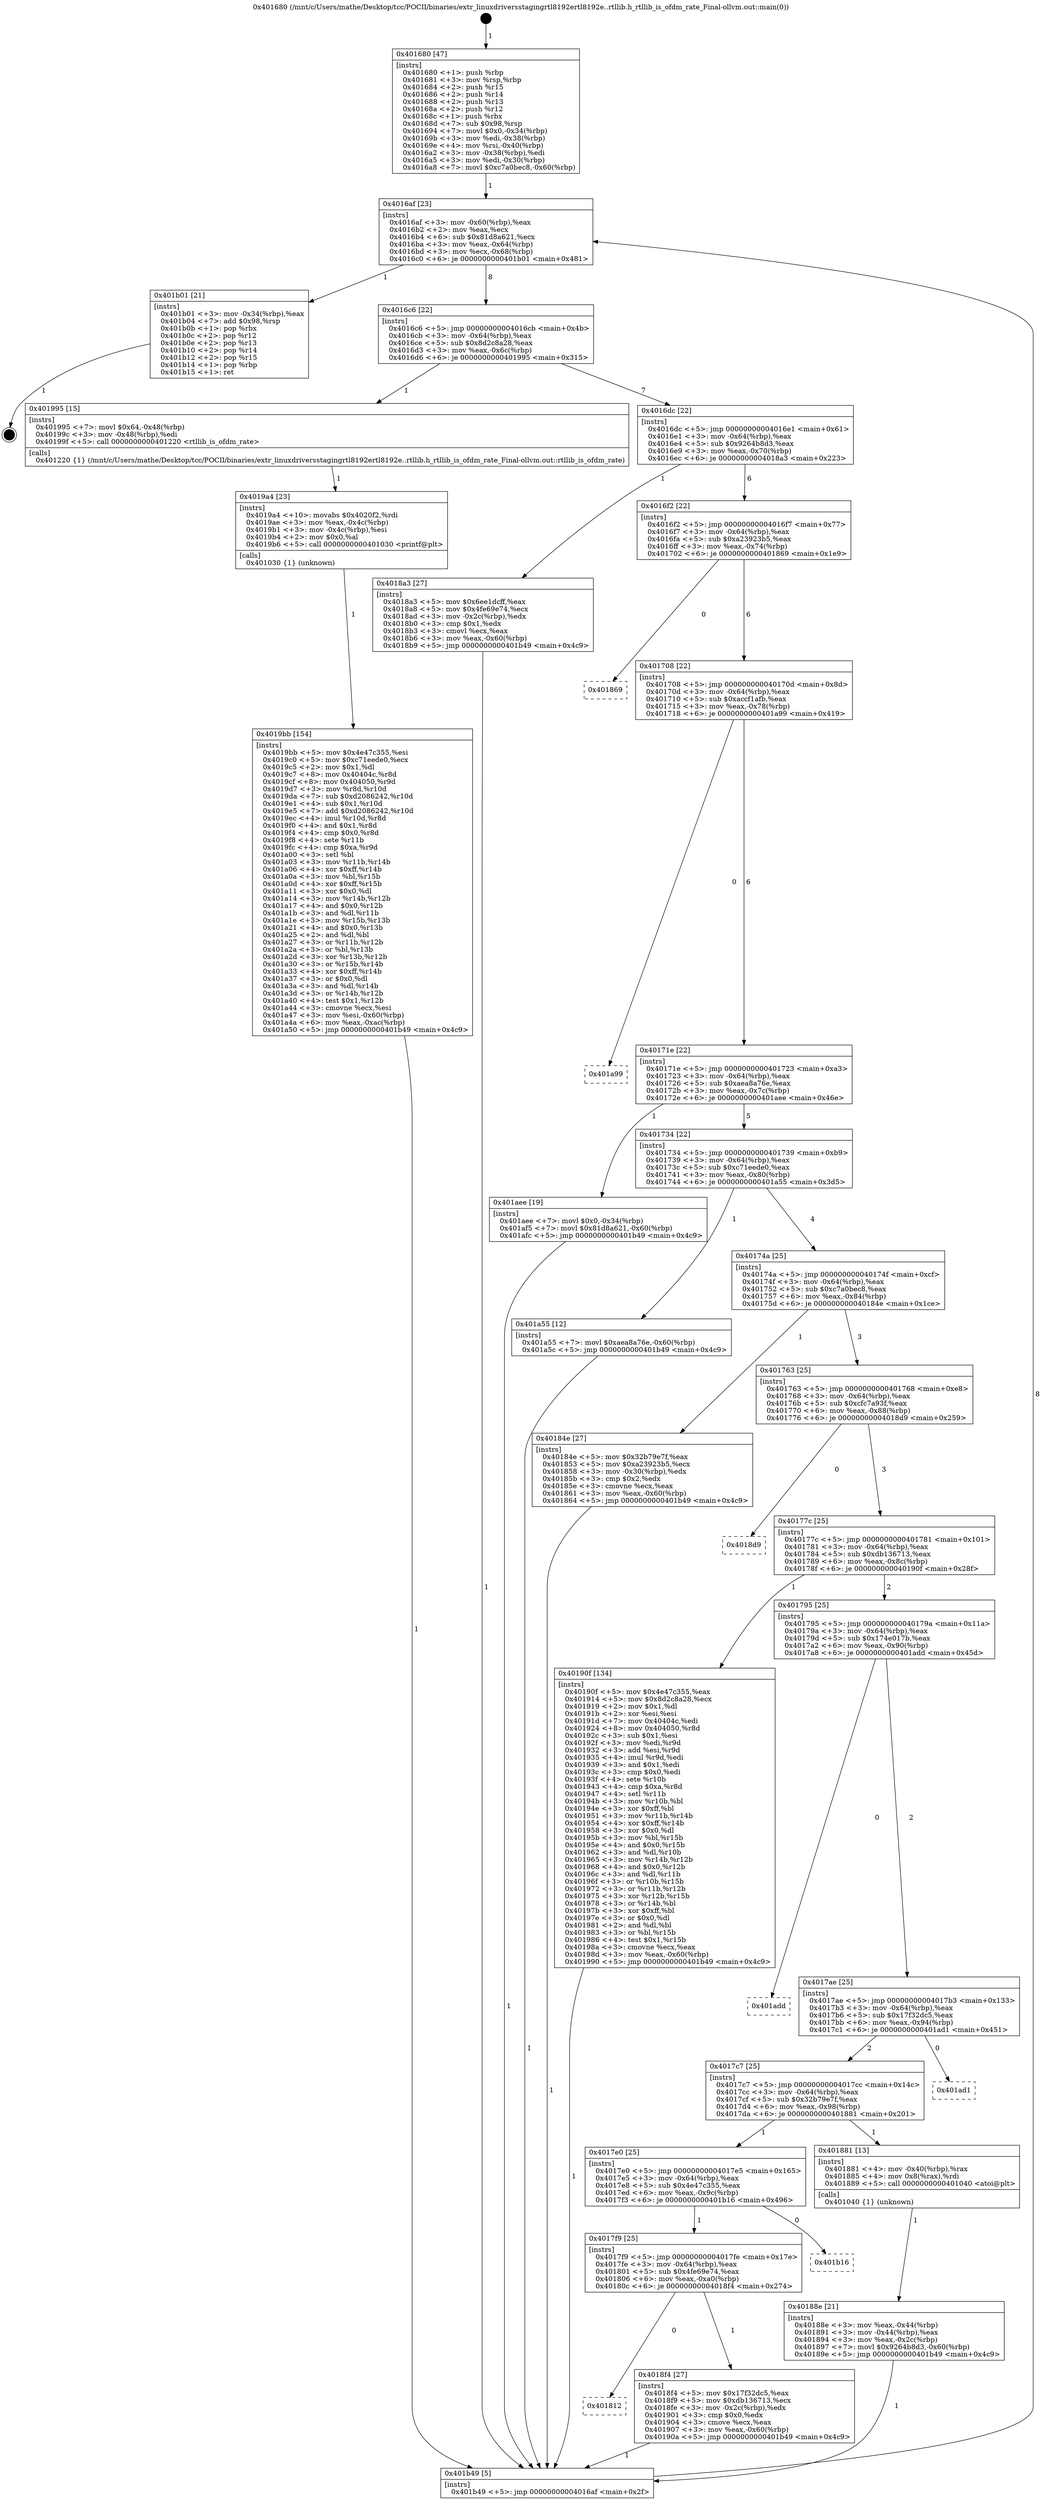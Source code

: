 digraph "0x401680" {
  label = "0x401680 (/mnt/c/Users/mathe/Desktop/tcc/POCII/binaries/extr_linuxdriversstagingrtl8192ertl8192e..rtllib.h_rtllib_is_ofdm_rate_Final-ollvm.out::main(0))"
  labelloc = "t"
  node[shape=record]

  Entry [label="",width=0.3,height=0.3,shape=circle,fillcolor=black,style=filled]
  "0x4016af" [label="{
     0x4016af [23]\l
     | [instrs]\l
     &nbsp;&nbsp;0x4016af \<+3\>: mov -0x60(%rbp),%eax\l
     &nbsp;&nbsp;0x4016b2 \<+2\>: mov %eax,%ecx\l
     &nbsp;&nbsp;0x4016b4 \<+6\>: sub $0x81d8a621,%ecx\l
     &nbsp;&nbsp;0x4016ba \<+3\>: mov %eax,-0x64(%rbp)\l
     &nbsp;&nbsp;0x4016bd \<+3\>: mov %ecx,-0x68(%rbp)\l
     &nbsp;&nbsp;0x4016c0 \<+6\>: je 0000000000401b01 \<main+0x481\>\l
  }"]
  "0x401b01" [label="{
     0x401b01 [21]\l
     | [instrs]\l
     &nbsp;&nbsp;0x401b01 \<+3\>: mov -0x34(%rbp),%eax\l
     &nbsp;&nbsp;0x401b04 \<+7\>: add $0x98,%rsp\l
     &nbsp;&nbsp;0x401b0b \<+1\>: pop %rbx\l
     &nbsp;&nbsp;0x401b0c \<+2\>: pop %r12\l
     &nbsp;&nbsp;0x401b0e \<+2\>: pop %r13\l
     &nbsp;&nbsp;0x401b10 \<+2\>: pop %r14\l
     &nbsp;&nbsp;0x401b12 \<+2\>: pop %r15\l
     &nbsp;&nbsp;0x401b14 \<+1\>: pop %rbp\l
     &nbsp;&nbsp;0x401b15 \<+1\>: ret\l
  }"]
  "0x4016c6" [label="{
     0x4016c6 [22]\l
     | [instrs]\l
     &nbsp;&nbsp;0x4016c6 \<+5\>: jmp 00000000004016cb \<main+0x4b\>\l
     &nbsp;&nbsp;0x4016cb \<+3\>: mov -0x64(%rbp),%eax\l
     &nbsp;&nbsp;0x4016ce \<+5\>: sub $0x8d2c8a28,%eax\l
     &nbsp;&nbsp;0x4016d3 \<+3\>: mov %eax,-0x6c(%rbp)\l
     &nbsp;&nbsp;0x4016d6 \<+6\>: je 0000000000401995 \<main+0x315\>\l
  }"]
  Exit [label="",width=0.3,height=0.3,shape=circle,fillcolor=black,style=filled,peripheries=2]
  "0x401995" [label="{
     0x401995 [15]\l
     | [instrs]\l
     &nbsp;&nbsp;0x401995 \<+7\>: movl $0x64,-0x48(%rbp)\l
     &nbsp;&nbsp;0x40199c \<+3\>: mov -0x48(%rbp),%edi\l
     &nbsp;&nbsp;0x40199f \<+5\>: call 0000000000401220 \<rtllib_is_ofdm_rate\>\l
     | [calls]\l
     &nbsp;&nbsp;0x401220 \{1\} (/mnt/c/Users/mathe/Desktop/tcc/POCII/binaries/extr_linuxdriversstagingrtl8192ertl8192e..rtllib.h_rtllib_is_ofdm_rate_Final-ollvm.out::rtllib_is_ofdm_rate)\l
  }"]
  "0x4016dc" [label="{
     0x4016dc [22]\l
     | [instrs]\l
     &nbsp;&nbsp;0x4016dc \<+5\>: jmp 00000000004016e1 \<main+0x61\>\l
     &nbsp;&nbsp;0x4016e1 \<+3\>: mov -0x64(%rbp),%eax\l
     &nbsp;&nbsp;0x4016e4 \<+5\>: sub $0x9264b8d3,%eax\l
     &nbsp;&nbsp;0x4016e9 \<+3\>: mov %eax,-0x70(%rbp)\l
     &nbsp;&nbsp;0x4016ec \<+6\>: je 00000000004018a3 \<main+0x223\>\l
  }"]
  "0x4019bb" [label="{
     0x4019bb [154]\l
     | [instrs]\l
     &nbsp;&nbsp;0x4019bb \<+5\>: mov $0x4e47c355,%esi\l
     &nbsp;&nbsp;0x4019c0 \<+5\>: mov $0xc71eede0,%ecx\l
     &nbsp;&nbsp;0x4019c5 \<+2\>: mov $0x1,%dl\l
     &nbsp;&nbsp;0x4019c7 \<+8\>: mov 0x40404c,%r8d\l
     &nbsp;&nbsp;0x4019cf \<+8\>: mov 0x404050,%r9d\l
     &nbsp;&nbsp;0x4019d7 \<+3\>: mov %r8d,%r10d\l
     &nbsp;&nbsp;0x4019da \<+7\>: sub $0xd2086242,%r10d\l
     &nbsp;&nbsp;0x4019e1 \<+4\>: sub $0x1,%r10d\l
     &nbsp;&nbsp;0x4019e5 \<+7\>: add $0xd2086242,%r10d\l
     &nbsp;&nbsp;0x4019ec \<+4\>: imul %r10d,%r8d\l
     &nbsp;&nbsp;0x4019f0 \<+4\>: and $0x1,%r8d\l
     &nbsp;&nbsp;0x4019f4 \<+4\>: cmp $0x0,%r8d\l
     &nbsp;&nbsp;0x4019f8 \<+4\>: sete %r11b\l
     &nbsp;&nbsp;0x4019fc \<+4\>: cmp $0xa,%r9d\l
     &nbsp;&nbsp;0x401a00 \<+3\>: setl %bl\l
     &nbsp;&nbsp;0x401a03 \<+3\>: mov %r11b,%r14b\l
     &nbsp;&nbsp;0x401a06 \<+4\>: xor $0xff,%r14b\l
     &nbsp;&nbsp;0x401a0a \<+3\>: mov %bl,%r15b\l
     &nbsp;&nbsp;0x401a0d \<+4\>: xor $0xff,%r15b\l
     &nbsp;&nbsp;0x401a11 \<+3\>: xor $0x0,%dl\l
     &nbsp;&nbsp;0x401a14 \<+3\>: mov %r14b,%r12b\l
     &nbsp;&nbsp;0x401a17 \<+4\>: and $0x0,%r12b\l
     &nbsp;&nbsp;0x401a1b \<+3\>: and %dl,%r11b\l
     &nbsp;&nbsp;0x401a1e \<+3\>: mov %r15b,%r13b\l
     &nbsp;&nbsp;0x401a21 \<+4\>: and $0x0,%r13b\l
     &nbsp;&nbsp;0x401a25 \<+2\>: and %dl,%bl\l
     &nbsp;&nbsp;0x401a27 \<+3\>: or %r11b,%r12b\l
     &nbsp;&nbsp;0x401a2a \<+3\>: or %bl,%r13b\l
     &nbsp;&nbsp;0x401a2d \<+3\>: xor %r13b,%r12b\l
     &nbsp;&nbsp;0x401a30 \<+3\>: or %r15b,%r14b\l
     &nbsp;&nbsp;0x401a33 \<+4\>: xor $0xff,%r14b\l
     &nbsp;&nbsp;0x401a37 \<+3\>: or $0x0,%dl\l
     &nbsp;&nbsp;0x401a3a \<+3\>: and %dl,%r14b\l
     &nbsp;&nbsp;0x401a3d \<+3\>: or %r14b,%r12b\l
     &nbsp;&nbsp;0x401a40 \<+4\>: test $0x1,%r12b\l
     &nbsp;&nbsp;0x401a44 \<+3\>: cmovne %ecx,%esi\l
     &nbsp;&nbsp;0x401a47 \<+3\>: mov %esi,-0x60(%rbp)\l
     &nbsp;&nbsp;0x401a4a \<+6\>: mov %eax,-0xac(%rbp)\l
     &nbsp;&nbsp;0x401a50 \<+5\>: jmp 0000000000401b49 \<main+0x4c9\>\l
  }"]
  "0x4018a3" [label="{
     0x4018a3 [27]\l
     | [instrs]\l
     &nbsp;&nbsp;0x4018a3 \<+5\>: mov $0x6ee1dcff,%eax\l
     &nbsp;&nbsp;0x4018a8 \<+5\>: mov $0x4fe69e74,%ecx\l
     &nbsp;&nbsp;0x4018ad \<+3\>: mov -0x2c(%rbp),%edx\l
     &nbsp;&nbsp;0x4018b0 \<+3\>: cmp $0x1,%edx\l
     &nbsp;&nbsp;0x4018b3 \<+3\>: cmovl %ecx,%eax\l
     &nbsp;&nbsp;0x4018b6 \<+3\>: mov %eax,-0x60(%rbp)\l
     &nbsp;&nbsp;0x4018b9 \<+5\>: jmp 0000000000401b49 \<main+0x4c9\>\l
  }"]
  "0x4016f2" [label="{
     0x4016f2 [22]\l
     | [instrs]\l
     &nbsp;&nbsp;0x4016f2 \<+5\>: jmp 00000000004016f7 \<main+0x77\>\l
     &nbsp;&nbsp;0x4016f7 \<+3\>: mov -0x64(%rbp),%eax\l
     &nbsp;&nbsp;0x4016fa \<+5\>: sub $0xa23923b5,%eax\l
     &nbsp;&nbsp;0x4016ff \<+3\>: mov %eax,-0x74(%rbp)\l
     &nbsp;&nbsp;0x401702 \<+6\>: je 0000000000401869 \<main+0x1e9\>\l
  }"]
  "0x4019a4" [label="{
     0x4019a4 [23]\l
     | [instrs]\l
     &nbsp;&nbsp;0x4019a4 \<+10\>: movabs $0x4020f2,%rdi\l
     &nbsp;&nbsp;0x4019ae \<+3\>: mov %eax,-0x4c(%rbp)\l
     &nbsp;&nbsp;0x4019b1 \<+3\>: mov -0x4c(%rbp),%esi\l
     &nbsp;&nbsp;0x4019b4 \<+2\>: mov $0x0,%al\l
     &nbsp;&nbsp;0x4019b6 \<+5\>: call 0000000000401030 \<printf@plt\>\l
     | [calls]\l
     &nbsp;&nbsp;0x401030 \{1\} (unknown)\l
  }"]
  "0x401869" [label="{
     0x401869\l
  }", style=dashed]
  "0x401708" [label="{
     0x401708 [22]\l
     | [instrs]\l
     &nbsp;&nbsp;0x401708 \<+5\>: jmp 000000000040170d \<main+0x8d\>\l
     &nbsp;&nbsp;0x40170d \<+3\>: mov -0x64(%rbp),%eax\l
     &nbsp;&nbsp;0x401710 \<+5\>: sub $0xaccf1afb,%eax\l
     &nbsp;&nbsp;0x401715 \<+3\>: mov %eax,-0x78(%rbp)\l
     &nbsp;&nbsp;0x401718 \<+6\>: je 0000000000401a99 \<main+0x419\>\l
  }"]
  "0x401812" [label="{
     0x401812\l
  }", style=dashed]
  "0x401a99" [label="{
     0x401a99\l
  }", style=dashed]
  "0x40171e" [label="{
     0x40171e [22]\l
     | [instrs]\l
     &nbsp;&nbsp;0x40171e \<+5\>: jmp 0000000000401723 \<main+0xa3\>\l
     &nbsp;&nbsp;0x401723 \<+3\>: mov -0x64(%rbp),%eax\l
     &nbsp;&nbsp;0x401726 \<+5\>: sub $0xaea8a76e,%eax\l
     &nbsp;&nbsp;0x40172b \<+3\>: mov %eax,-0x7c(%rbp)\l
     &nbsp;&nbsp;0x40172e \<+6\>: je 0000000000401aee \<main+0x46e\>\l
  }"]
  "0x4018f4" [label="{
     0x4018f4 [27]\l
     | [instrs]\l
     &nbsp;&nbsp;0x4018f4 \<+5\>: mov $0x17f32dc5,%eax\l
     &nbsp;&nbsp;0x4018f9 \<+5\>: mov $0xdb136713,%ecx\l
     &nbsp;&nbsp;0x4018fe \<+3\>: mov -0x2c(%rbp),%edx\l
     &nbsp;&nbsp;0x401901 \<+3\>: cmp $0x0,%edx\l
     &nbsp;&nbsp;0x401904 \<+3\>: cmove %ecx,%eax\l
     &nbsp;&nbsp;0x401907 \<+3\>: mov %eax,-0x60(%rbp)\l
     &nbsp;&nbsp;0x40190a \<+5\>: jmp 0000000000401b49 \<main+0x4c9\>\l
  }"]
  "0x401aee" [label="{
     0x401aee [19]\l
     | [instrs]\l
     &nbsp;&nbsp;0x401aee \<+7\>: movl $0x0,-0x34(%rbp)\l
     &nbsp;&nbsp;0x401af5 \<+7\>: movl $0x81d8a621,-0x60(%rbp)\l
     &nbsp;&nbsp;0x401afc \<+5\>: jmp 0000000000401b49 \<main+0x4c9\>\l
  }"]
  "0x401734" [label="{
     0x401734 [22]\l
     | [instrs]\l
     &nbsp;&nbsp;0x401734 \<+5\>: jmp 0000000000401739 \<main+0xb9\>\l
     &nbsp;&nbsp;0x401739 \<+3\>: mov -0x64(%rbp),%eax\l
     &nbsp;&nbsp;0x40173c \<+5\>: sub $0xc71eede0,%eax\l
     &nbsp;&nbsp;0x401741 \<+3\>: mov %eax,-0x80(%rbp)\l
     &nbsp;&nbsp;0x401744 \<+6\>: je 0000000000401a55 \<main+0x3d5\>\l
  }"]
  "0x4017f9" [label="{
     0x4017f9 [25]\l
     | [instrs]\l
     &nbsp;&nbsp;0x4017f9 \<+5\>: jmp 00000000004017fe \<main+0x17e\>\l
     &nbsp;&nbsp;0x4017fe \<+3\>: mov -0x64(%rbp),%eax\l
     &nbsp;&nbsp;0x401801 \<+5\>: sub $0x4fe69e74,%eax\l
     &nbsp;&nbsp;0x401806 \<+6\>: mov %eax,-0xa0(%rbp)\l
     &nbsp;&nbsp;0x40180c \<+6\>: je 00000000004018f4 \<main+0x274\>\l
  }"]
  "0x401a55" [label="{
     0x401a55 [12]\l
     | [instrs]\l
     &nbsp;&nbsp;0x401a55 \<+7\>: movl $0xaea8a76e,-0x60(%rbp)\l
     &nbsp;&nbsp;0x401a5c \<+5\>: jmp 0000000000401b49 \<main+0x4c9\>\l
  }"]
  "0x40174a" [label="{
     0x40174a [25]\l
     | [instrs]\l
     &nbsp;&nbsp;0x40174a \<+5\>: jmp 000000000040174f \<main+0xcf\>\l
     &nbsp;&nbsp;0x40174f \<+3\>: mov -0x64(%rbp),%eax\l
     &nbsp;&nbsp;0x401752 \<+5\>: sub $0xc7a0bec8,%eax\l
     &nbsp;&nbsp;0x401757 \<+6\>: mov %eax,-0x84(%rbp)\l
     &nbsp;&nbsp;0x40175d \<+6\>: je 000000000040184e \<main+0x1ce\>\l
  }"]
  "0x401b16" [label="{
     0x401b16\l
  }", style=dashed]
  "0x40184e" [label="{
     0x40184e [27]\l
     | [instrs]\l
     &nbsp;&nbsp;0x40184e \<+5\>: mov $0x32b79e7f,%eax\l
     &nbsp;&nbsp;0x401853 \<+5\>: mov $0xa23923b5,%ecx\l
     &nbsp;&nbsp;0x401858 \<+3\>: mov -0x30(%rbp),%edx\l
     &nbsp;&nbsp;0x40185b \<+3\>: cmp $0x2,%edx\l
     &nbsp;&nbsp;0x40185e \<+3\>: cmovne %ecx,%eax\l
     &nbsp;&nbsp;0x401861 \<+3\>: mov %eax,-0x60(%rbp)\l
     &nbsp;&nbsp;0x401864 \<+5\>: jmp 0000000000401b49 \<main+0x4c9\>\l
  }"]
  "0x401763" [label="{
     0x401763 [25]\l
     | [instrs]\l
     &nbsp;&nbsp;0x401763 \<+5\>: jmp 0000000000401768 \<main+0xe8\>\l
     &nbsp;&nbsp;0x401768 \<+3\>: mov -0x64(%rbp),%eax\l
     &nbsp;&nbsp;0x40176b \<+5\>: sub $0xcfc7a93f,%eax\l
     &nbsp;&nbsp;0x401770 \<+6\>: mov %eax,-0x88(%rbp)\l
     &nbsp;&nbsp;0x401776 \<+6\>: je 00000000004018d9 \<main+0x259\>\l
  }"]
  "0x401b49" [label="{
     0x401b49 [5]\l
     | [instrs]\l
     &nbsp;&nbsp;0x401b49 \<+5\>: jmp 00000000004016af \<main+0x2f\>\l
  }"]
  "0x401680" [label="{
     0x401680 [47]\l
     | [instrs]\l
     &nbsp;&nbsp;0x401680 \<+1\>: push %rbp\l
     &nbsp;&nbsp;0x401681 \<+3\>: mov %rsp,%rbp\l
     &nbsp;&nbsp;0x401684 \<+2\>: push %r15\l
     &nbsp;&nbsp;0x401686 \<+2\>: push %r14\l
     &nbsp;&nbsp;0x401688 \<+2\>: push %r13\l
     &nbsp;&nbsp;0x40168a \<+2\>: push %r12\l
     &nbsp;&nbsp;0x40168c \<+1\>: push %rbx\l
     &nbsp;&nbsp;0x40168d \<+7\>: sub $0x98,%rsp\l
     &nbsp;&nbsp;0x401694 \<+7\>: movl $0x0,-0x34(%rbp)\l
     &nbsp;&nbsp;0x40169b \<+3\>: mov %edi,-0x38(%rbp)\l
     &nbsp;&nbsp;0x40169e \<+4\>: mov %rsi,-0x40(%rbp)\l
     &nbsp;&nbsp;0x4016a2 \<+3\>: mov -0x38(%rbp),%edi\l
     &nbsp;&nbsp;0x4016a5 \<+3\>: mov %edi,-0x30(%rbp)\l
     &nbsp;&nbsp;0x4016a8 \<+7\>: movl $0xc7a0bec8,-0x60(%rbp)\l
  }"]
  "0x40188e" [label="{
     0x40188e [21]\l
     | [instrs]\l
     &nbsp;&nbsp;0x40188e \<+3\>: mov %eax,-0x44(%rbp)\l
     &nbsp;&nbsp;0x401891 \<+3\>: mov -0x44(%rbp),%eax\l
     &nbsp;&nbsp;0x401894 \<+3\>: mov %eax,-0x2c(%rbp)\l
     &nbsp;&nbsp;0x401897 \<+7\>: movl $0x9264b8d3,-0x60(%rbp)\l
     &nbsp;&nbsp;0x40189e \<+5\>: jmp 0000000000401b49 \<main+0x4c9\>\l
  }"]
  "0x4018d9" [label="{
     0x4018d9\l
  }", style=dashed]
  "0x40177c" [label="{
     0x40177c [25]\l
     | [instrs]\l
     &nbsp;&nbsp;0x40177c \<+5\>: jmp 0000000000401781 \<main+0x101\>\l
     &nbsp;&nbsp;0x401781 \<+3\>: mov -0x64(%rbp),%eax\l
     &nbsp;&nbsp;0x401784 \<+5\>: sub $0xdb136713,%eax\l
     &nbsp;&nbsp;0x401789 \<+6\>: mov %eax,-0x8c(%rbp)\l
     &nbsp;&nbsp;0x40178f \<+6\>: je 000000000040190f \<main+0x28f\>\l
  }"]
  "0x4017e0" [label="{
     0x4017e0 [25]\l
     | [instrs]\l
     &nbsp;&nbsp;0x4017e0 \<+5\>: jmp 00000000004017e5 \<main+0x165\>\l
     &nbsp;&nbsp;0x4017e5 \<+3\>: mov -0x64(%rbp),%eax\l
     &nbsp;&nbsp;0x4017e8 \<+5\>: sub $0x4e47c355,%eax\l
     &nbsp;&nbsp;0x4017ed \<+6\>: mov %eax,-0x9c(%rbp)\l
     &nbsp;&nbsp;0x4017f3 \<+6\>: je 0000000000401b16 \<main+0x496\>\l
  }"]
  "0x40190f" [label="{
     0x40190f [134]\l
     | [instrs]\l
     &nbsp;&nbsp;0x40190f \<+5\>: mov $0x4e47c355,%eax\l
     &nbsp;&nbsp;0x401914 \<+5\>: mov $0x8d2c8a28,%ecx\l
     &nbsp;&nbsp;0x401919 \<+2\>: mov $0x1,%dl\l
     &nbsp;&nbsp;0x40191b \<+2\>: xor %esi,%esi\l
     &nbsp;&nbsp;0x40191d \<+7\>: mov 0x40404c,%edi\l
     &nbsp;&nbsp;0x401924 \<+8\>: mov 0x404050,%r8d\l
     &nbsp;&nbsp;0x40192c \<+3\>: sub $0x1,%esi\l
     &nbsp;&nbsp;0x40192f \<+3\>: mov %edi,%r9d\l
     &nbsp;&nbsp;0x401932 \<+3\>: add %esi,%r9d\l
     &nbsp;&nbsp;0x401935 \<+4\>: imul %r9d,%edi\l
     &nbsp;&nbsp;0x401939 \<+3\>: and $0x1,%edi\l
     &nbsp;&nbsp;0x40193c \<+3\>: cmp $0x0,%edi\l
     &nbsp;&nbsp;0x40193f \<+4\>: sete %r10b\l
     &nbsp;&nbsp;0x401943 \<+4\>: cmp $0xa,%r8d\l
     &nbsp;&nbsp;0x401947 \<+4\>: setl %r11b\l
     &nbsp;&nbsp;0x40194b \<+3\>: mov %r10b,%bl\l
     &nbsp;&nbsp;0x40194e \<+3\>: xor $0xff,%bl\l
     &nbsp;&nbsp;0x401951 \<+3\>: mov %r11b,%r14b\l
     &nbsp;&nbsp;0x401954 \<+4\>: xor $0xff,%r14b\l
     &nbsp;&nbsp;0x401958 \<+3\>: xor $0x0,%dl\l
     &nbsp;&nbsp;0x40195b \<+3\>: mov %bl,%r15b\l
     &nbsp;&nbsp;0x40195e \<+4\>: and $0x0,%r15b\l
     &nbsp;&nbsp;0x401962 \<+3\>: and %dl,%r10b\l
     &nbsp;&nbsp;0x401965 \<+3\>: mov %r14b,%r12b\l
     &nbsp;&nbsp;0x401968 \<+4\>: and $0x0,%r12b\l
     &nbsp;&nbsp;0x40196c \<+3\>: and %dl,%r11b\l
     &nbsp;&nbsp;0x40196f \<+3\>: or %r10b,%r15b\l
     &nbsp;&nbsp;0x401972 \<+3\>: or %r11b,%r12b\l
     &nbsp;&nbsp;0x401975 \<+3\>: xor %r12b,%r15b\l
     &nbsp;&nbsp;0x401978 \<+3\>: or %r14b,%bl\l
     &nbsp;&nbsp;0x40197b \<+3\>: xor $0xff,%bl\l
     &nbsp;&nbsp;0x40197e \<+3\>: or $0x0,%dl\l
     &nbsp;&nbsp;0x401981 \<+2\>: and %dl,%bl\l
     &nbsp;&nbsp;0x401983 \<+3\>: or %bl,%r15b\l
     &nbsp;&nbsp;0x401986 \<+4\>: test $0x1,%r15b\l
     &nbsp;&nbsp;0x40198a \<+3\>: cmovne %ecx,%eax\l
     &nbsp;&nbsp;0x40198d \<+3\>: mov %eax,-0x60(%rbp)\l
     &nbsp;&nbsp;0x401990 \<+5\>: jmp 0000000000401b49 \<main+0x4c9\>\l
  }"]
  "0x401795" [label="{
     0x401795 [25]\l
     | [instrs]\l
     &nbsp;&nbsp;0x401795 \<+5\>: jmp 000000000040179a \<main+0x11a\>\l
     &nbsp;&nbsp;0x40179a \<+3\>: mov -0x64(%rbp),%eax\l
     &nbsp;&nbsp;0x40179d \<+5\>: sub $0x174e017b,%eax\l
     &nbsp;&nbsp;0x4017a2 \<+6\>: mov %eax,-0x90(%rbp)\l
     &nbsp;&nbsp;0x4017a8 \<+6\>: je 0000000000401add \<main+0x45d\>\l
  }"]
  "0x401881" [label="{
     0x401881 [13]\l
     | [instrs]\l
     &nbsp;&nbsp;0x401881 \<+4\>: mov -0x40(%rbp),%rax\l
     &nbsp;&nbsp;0x401885 \<+4\>: mov 0x8(%rax),%rdi\l
     &nbsp;&nbsp;0x401889 \<+5\>: call 0000000000401040 \<atoi@plt\>\l
     | [calls]\l
     &nbsp;&nbsp;0x401040 \{1\} (unknown)\l
  }"]
  "0x401add" [label="{
     0x401add\l
  }", style=dashed]
  "0x4017ae" [label="{
     0x4017ae [25]\l
     | [instrs]\l
     &nbsp;&nbsp;0x4017ae \<+5\>: jmp 00000000004017b3 \<main+0x133\>\l
     &nbsp;&nbsp;0x4017b3 \<+3\>: mov -0x64(%rbp),%eax\l
     &nbsp;&nbsp;0x4017b6 \<+5\>: sub $0x17f32dc5,%eax\l
     &nbsp;&nbsp;0x4017bb \<+6\>: mov %eax,-0x94(%rbp)\l
     &nbsp;&nbsp;0x4017c1 \<+6\>: je 0000000000401ad1 \<main+0x451\>\l
  }"]
  "0x4017c7" [label="{
     0x4017c7 [25]\l
     | [instrs]\l
     &nbsp;&nbsp;0x4017c7 \<+5\>: jmp 00000000004017cc \<main+0x14c\>\l
     &nbsp;&nbsp;0x4017cc \<+3\>: mov -0x64(%rbp),%eax\l
     &nbsp;&nbsp;0x4017cf \<+5\>: sub $0x32b79e7f,%eax\l
     &nbsp;&nbsp;0x4017d4 \<+6\>: mov %eax,-0x98(%rbp)\l
     &nbsp;&nbsp;0x4017da \<+6\>: je 0000000000401881 \<main+0x201\>\l
  }"]
  "0x401ad1" [label="{
     0x401ad1\l
  }", style=dashed]
  Entry -> "0x401680" [label=" 1"]
  "0x4016af" -> "0x401b01" [label=" 1"]
  "0x4016af" -> "0x4016c6" [label=" 8"]
  "0x401b01" -> Exit [label=" 1"]
  "0x4016c6" -> "0x401995" [label=" 1"]
  "0x4016c6" -> "0x4016dc" [label=" 7"]
  "0x401aee" -> "0x401b49" [label=" 1"]
  "0x4016dc" -> "0x4018a3" [label=" 1"]
  "0x4016dc" -> "0x4016f2" [label=" 6"]
  "0x401a55" -> "0x401b49" [label=" 1"]
  "0x4016f2" -> "0x401869" [label=" 0"]
  "0x4016f2" -> "0x401708" [label=" 6"]
  "0x4019bb" -> "0x401b49" [label=" 1"]
  "0x401708" -> "0x401a99" [label=" 0"]
  "0x401708" -> "0x40171e" [label=" 6"]
  "0x4019a4" -> "0x4019bb" [label=" 1"]
  "0x40171e" -> "0x401aee" [label=" 1"]
  "0x40171e" -> "0x401734" [label=" 5"]
  "0x401995" -> "0x4019a4" [label=" 1"]
  "0x401734" -> "0x401a55" [label=" 1"]
  "0x401734" -> "0x40174a" [label=" 4"]
  "0x4018f4" -> "0x401b49" [label=" 1"]
  "0x40174a" -> "0x40184e" [label=" 1"]
  "0x40174a" -> "0x401763" [label=" 3"]
  "0x40184e" -> "0x401b49" [label=" 1"]
  "0x401680" -> "0x4016af" [label=" 1"]
  "0x401b49" -> "0x4016af" [label=" 8"]
  "0x4017f9" -> "0x401812" [label=" 0"]
  "0x401763" -> "0x4018d9" [label=" 0"]
  "0x401763" -> "0x40177c" [label=" 3"]
  "0x40190f" -> "0x401b49" [label=" 1"]
  "0x40177c" -> "0x40190f" [label=" 1"]
  "0x40177c" -> "0x401795" [label=" 2"]
  "0x4017e0" -> "0x4017f9" [label=" 1"]
  "0x401795" -> "0x401add" [label=" 0"]
  "0x401795" -> "0x4017ae" [label=" 2"]
  "0x4017e0" -> "0x401b16" [label=" 0"]
  "0x4017ae" -> "0x401ad1" [label=" 0"]
  "0x4017ae" -> "0x4017c7" [label=" 2"]
  "0x4017f9" -> "0x4018f4" [label=" 1"]
  "0x4017c7" -> "0x401881" [label=" 1"]
  "0x4017c7" -> "0x4017e0" [label=" 1"]
  "0x401881" -> "0x40188e" [label=" 1"]
  "0x40188e" -> "0x401b49" [label=" 1"]
  "0x4018a3" -> "0x401b49" [label=" 1"]
}
